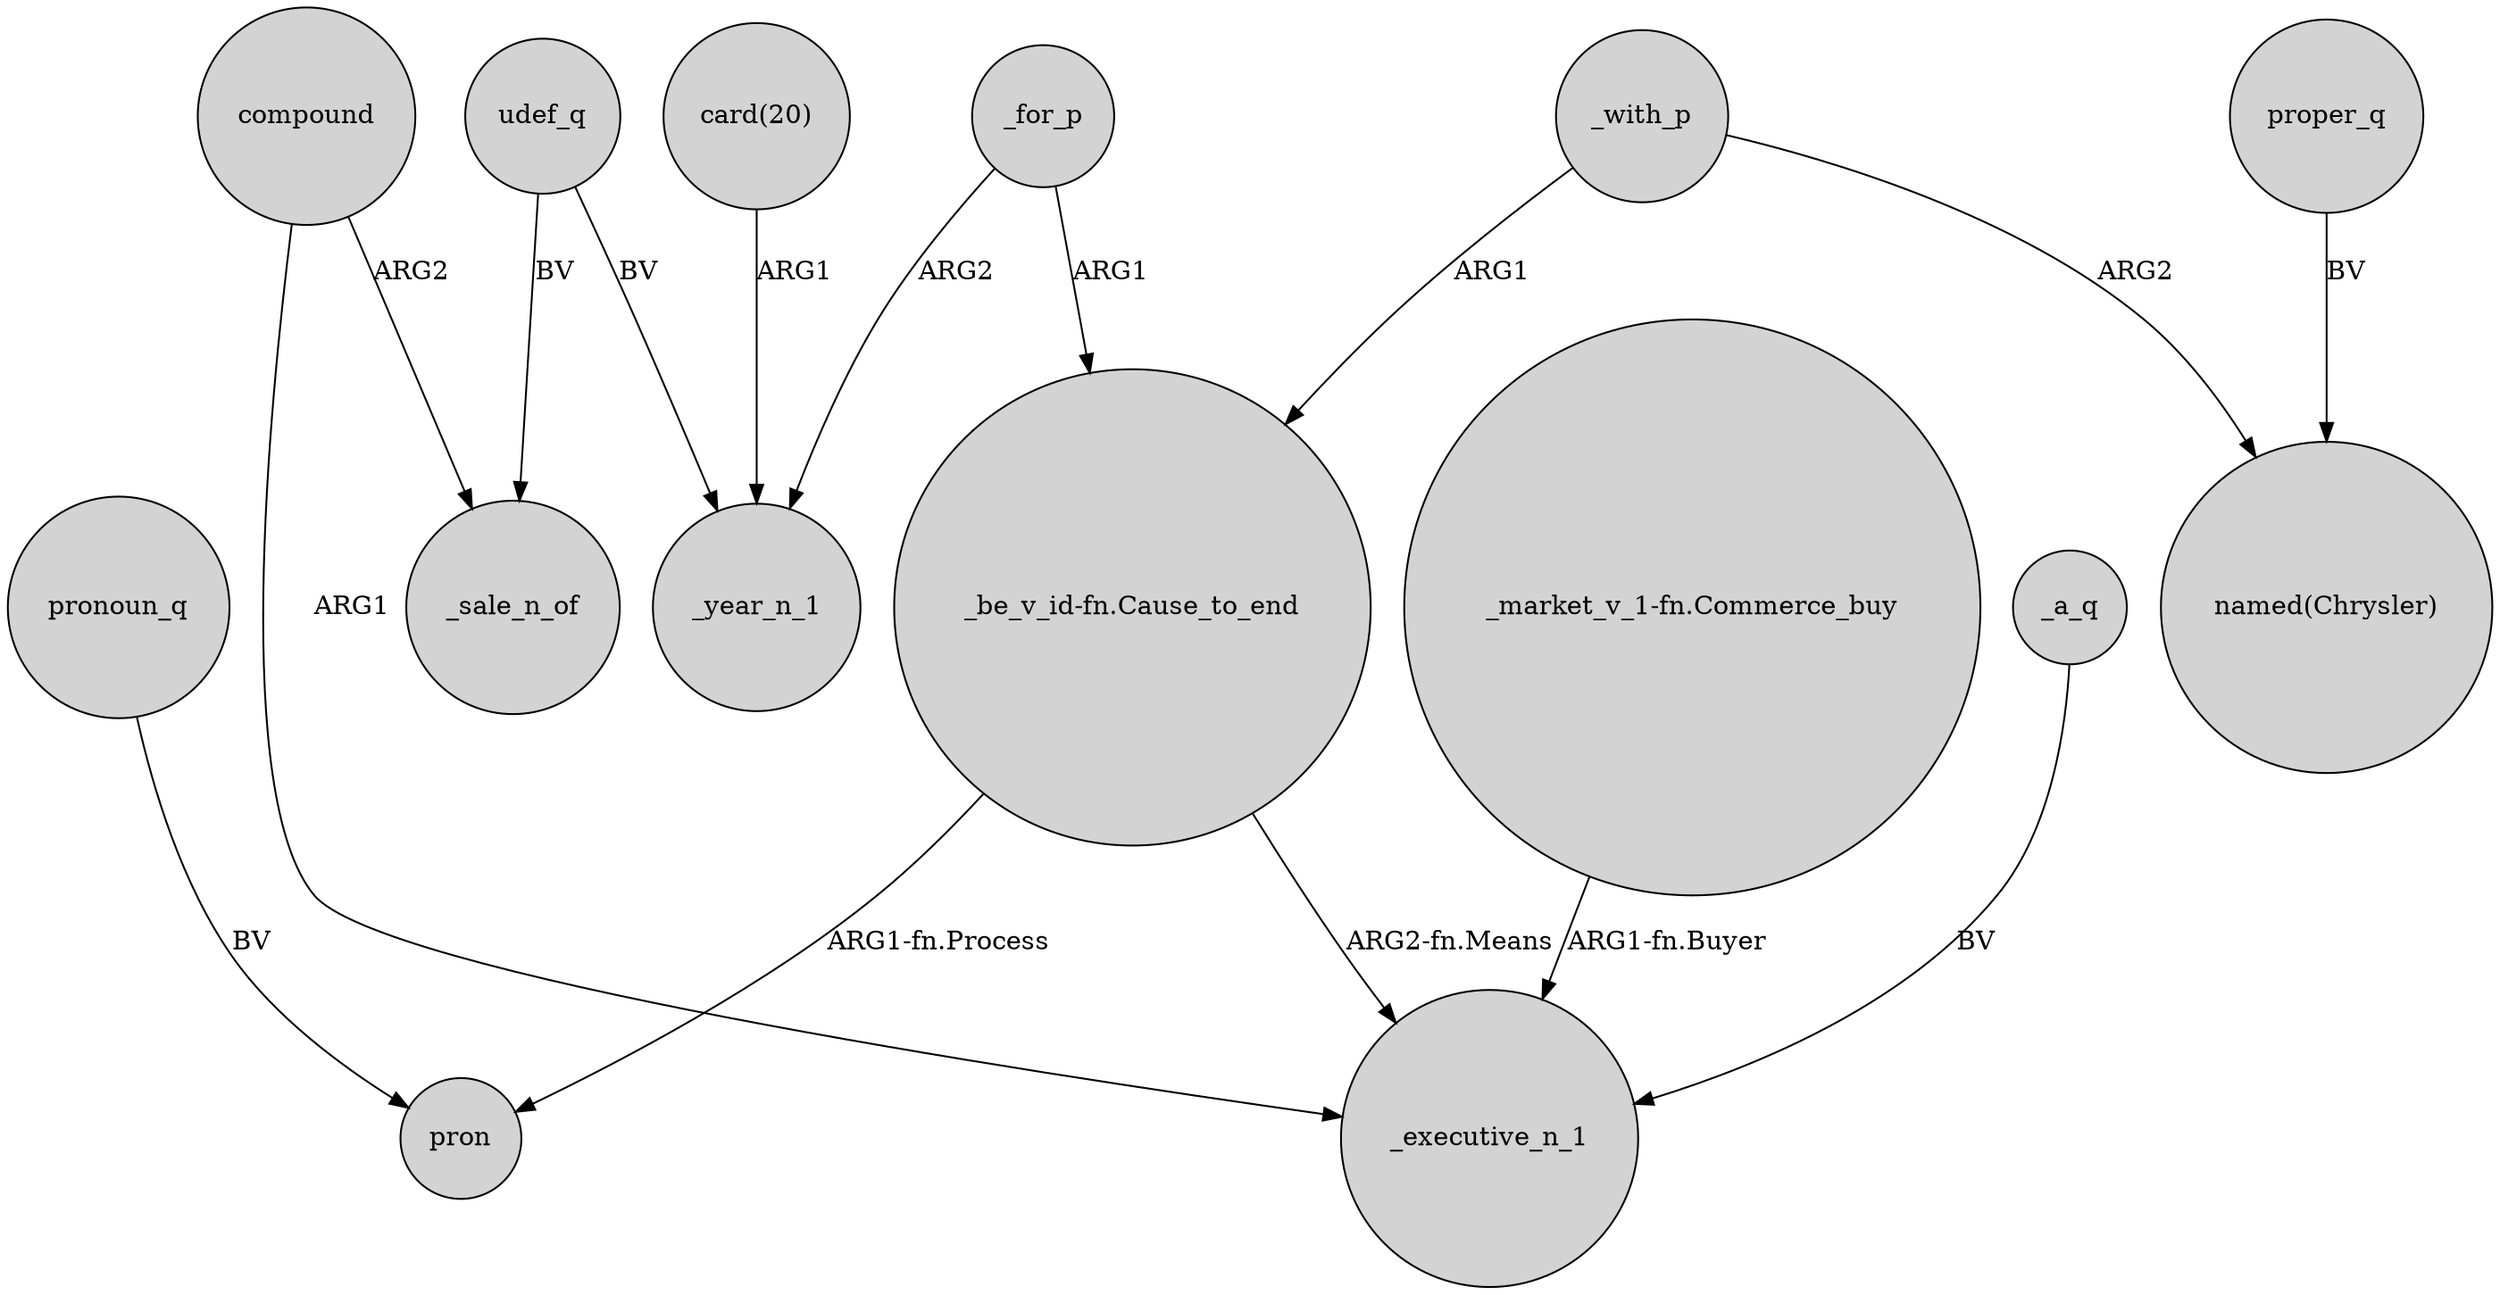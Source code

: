 digraph {
	node [shape=circle style=filled]
	"_be_v_id-fn.Cause_to_end" -> pron [label="ARG1-fn.Process"]
	compound -> _executive_n_1 [label=ARG1]
	"card(20)" -> _year_n_1 [label=ARG1]
	"_market_v_1-fn.Commerce_buy" -> _executive_n_1 [label="ARG1-fn.Buyer"]
	compound -> _sale_n_of [label=ARG2]
	"_be_v_id-fn.Cause_to_end" -> _executive_n_1 [label="ARG2-fn.Means"]
	udef_q -> _year_n_1 [label=BV]
	proper_q -> "named(Chrysler)" [label=BV]
	_a_q -> _executive_n_1 [label=BV]
	udef_q -> _sale_n_of [label=BV]
	_with_p -> "_be_v_id-fn.Cause_to_end" [label=ARG1]
	pronoun_q -> pron [label=BV]
	_with_p -> "named(Chrysler)" [label=ARG2]
	_for_p -> _year_n_1 [label=ARG2]
	_for_p -> "_be_v_id-fn.Cause_to_end" [label=ARG1]
}
